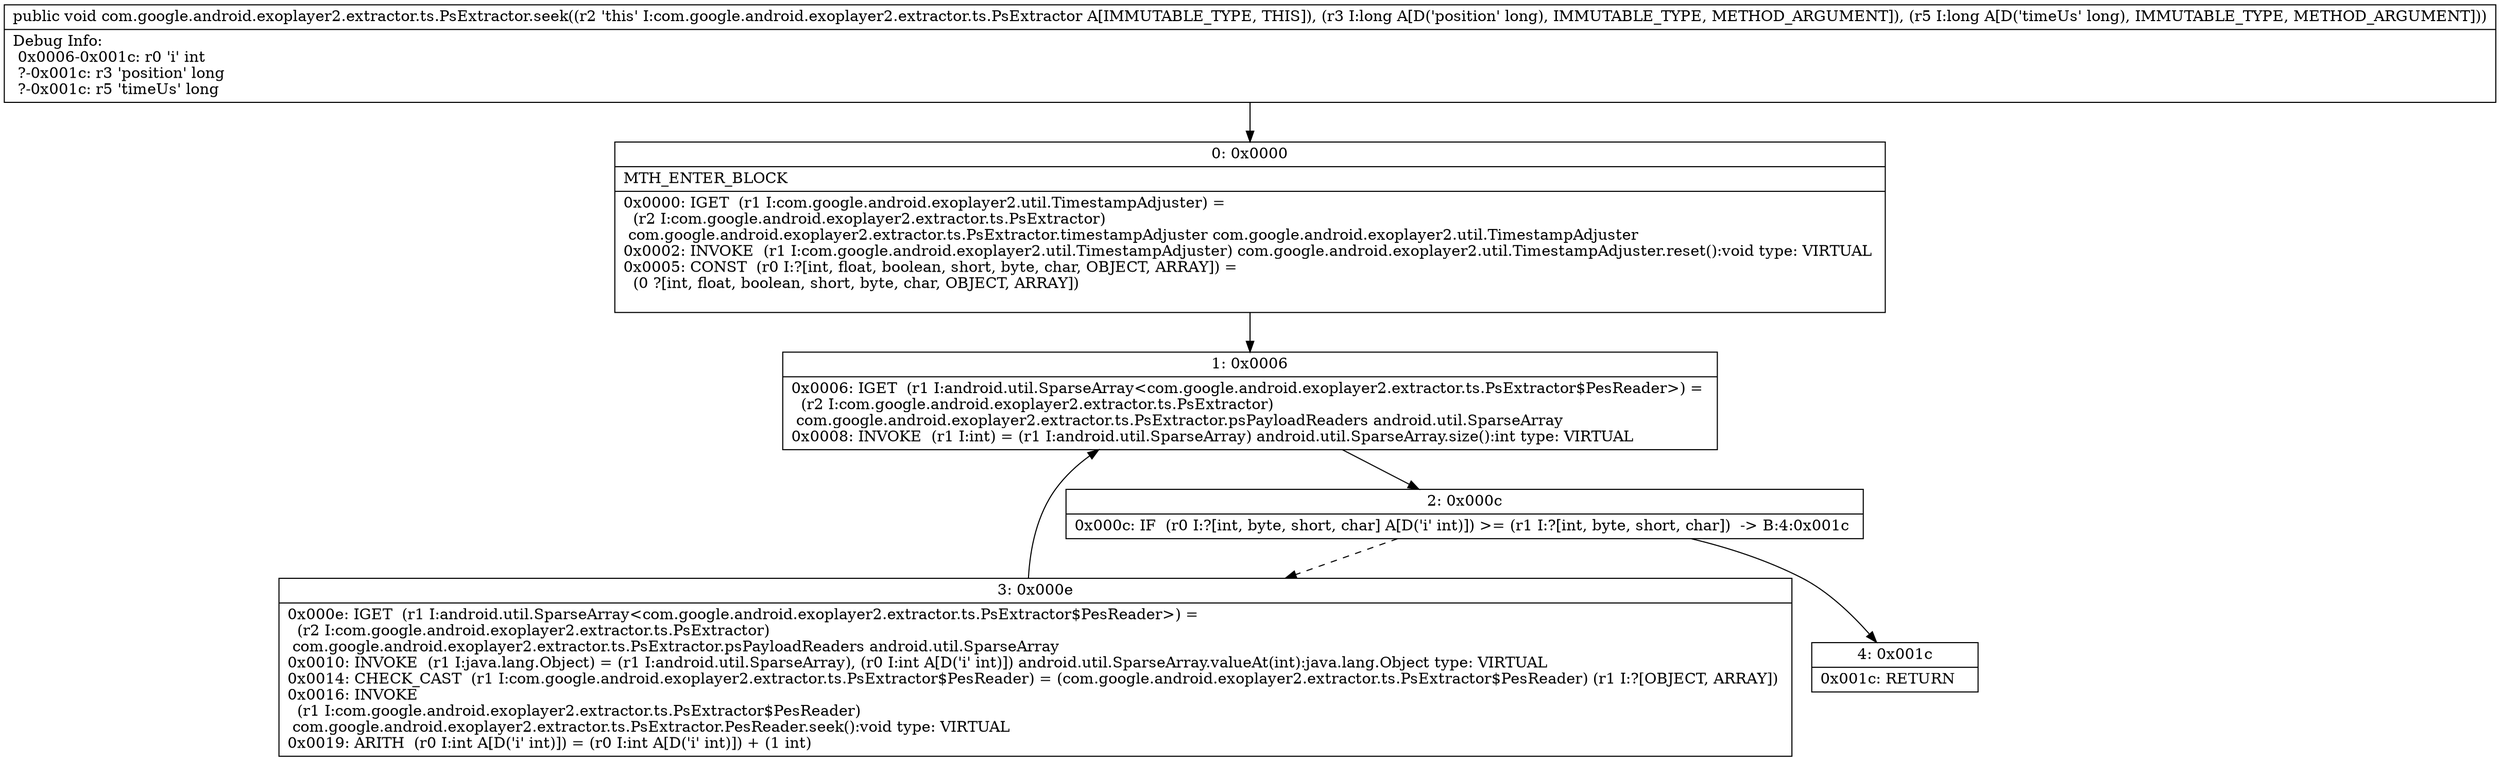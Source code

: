 digraph "CFG forcom.google.android.exoplayer2.extractor.ts.PsExtractor.seek(JJ)V" {
Node_0 [shape=record,label="{0\:\ 0x0000|MTH_ENTER_BLOCK\l|0x0000: IGET  (r1 I:com.google.android.exoplayer2.util.TimestampAdjuster) = \l  (r2 I:com.google.android.exoplayer2.extractor.ts.PsExtractor)\l com.google.android.exoplayer2.extractor.ts.PsExtractor.timestampAdjuster com.google.android.exoplayer2.util.TimestampAdjuster \l0x0002: INVOKE  (r1 I:com.google.android.exoplayer2.util.TimestampAdjuster) com.google.android.exoplayer2.util.TimestampAdjuster.reset():void type: VIRTUAL \l0x0005: CONST  (r0 I:?[int, float, boolean, short, byte, char, OBJECT, ARRAY]) = \l  (0 ?[int, float, boolean, short, byte, char, OBJECT, ARRAY])\l \l}"];
Node_1 [shape=record,label="{1\:\ 0x0006|0x0006: IGET  (r1 I:android.util.SparseArray\<com.google.android.exoplayer2.extractor.ts.PsExtractor$PesReader\>) = \l  (r2 I:com.google.android.exoplayer2.extractor.ts.PsExtractor)\l com.google.android.exoplayer2.extractor.ts.PsExtractor.psPayloadReaders android.util.SparseArray \l0x0008: INVOKE  (r1 I:int) = (r1 I:android.util.SparseArray) android.util.SparseArray.size():int type: VIRTUAL \l}"];
Node_2 [shape=record,label="{2\:\ 0x000c|0x000c: IF  (r0 I:?[int, byte, short, char] A[D('i' int)]) \>= (r1 I:?[int, byte, short, char])  \-\> B:4:0x001c \l}"];
Node_3 [shape=record,label="{3\:\ 0x000e|0x000e: IGET  (r1 I:android.util.SparseArray\<com.google.android.exoplayer2.extractor.ts.PsExtractor$PesReader\>) = \l  (r2 I:com.google.android.exoplayer2.extractor.ts.PsExtractor)\l com.google.android.exoplayer2.extractor.ts.PsExtractor.psPayloadReaders android.util.SparseArray \l0x0010: INVOKE  (r1 I:java.lang.Object) = (r1 I:android.util.SparseArray), (r0 I:int A[D('i' int)]) android.util.SparseArray.valueAt(int):java.lang.Object type: VIRTUAL \l0x0014: CHECK_CAST  (r1 I:com.google.android.exoplayer2.extractor.ts.PsExtractor$PesReader) = (com.google.android.exoplayer2.extractor.ts.PsExtractor$PesReader) (r1 I:?[OBJECT, ARRAY]) \l0x0016: INVOKE  \l  (r1 I:com.google.android.exoplayer2.extractor.ts.PsExtractor$PesReader)\l com.google.android.exoplayer2.extractor.ts.PsExtractor.PesReader.seek():void type: VIRTUAL \l0x0019: ARITH  (r0 I:int A[D('i' int)]) = (r0 I:int A[D('i' int)]) + (1 int) \l}"];
Node_4 [shape=record,label="{4\:\ 0x001c|0x001c: RETURN   \l}"];
MethodNode[shape=record,label="{public void com.google.android.exoplayer2.extractor.ts.PsExtractor.seek((r2 'this' I:com.google.android.exoplayer2.extractor.ts.PsExtractor A[IMMUTABLE_TYPE, THIS]), (r3 I:long A[D('position' long), IMMUTABLE_TYPE, METHOD_ARGUMENT]), (r5 I:long A[D('timeUs' long), IMMUTABLE_TYPE, METHOD_ARGUMENT]))  | Debug Info:\l  0x0006\-0x001c: r0 'i' int\l  ?\-0x001c: r3 'position' long\l  ?\-0x001c: r5 'timeUs' long\l}"];
MethodNode -> Node_0;
Node_0 -> Node_1;
Node_1 -> Node_2;
Node_2 -> Node_3[style=dashed];
Node_2 -> Node_4;
Node_3 -> Node_1;
}

